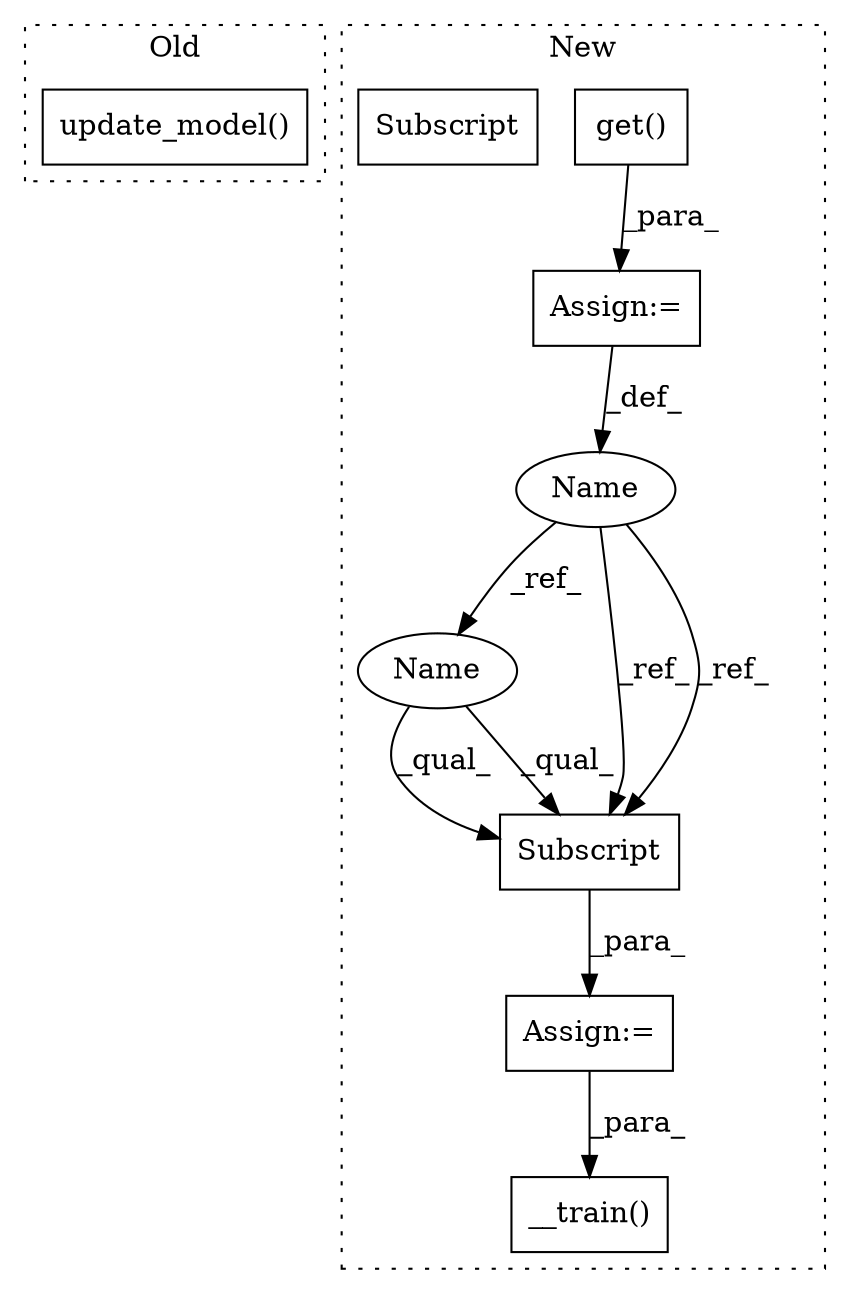 digraph G {
subgraph cluster0 {
1 [label="update_model()" a="75" s="1281,1326" l="26,1" shape="box"];
label = "Old";
style="dotted";
}
subgraph cluster1 {
2 [label="__train()" a="75" s="1579,1648" l="13,1" shape="box"];
3 [label="get()" a="75" s="1314,1366" l="15,1" shape="box"];
4 [label="Assign:=" a="68" s="1390" l="3" shape="box"];
5 [label="Name" a="87" s="1296" l="15" shape="ellipse"];
6 [label="Subscript" a="63" s="1393,0" l="31,0" shape="box"];
7 [label="Assign:=" a="68" s="1311" l="3" shape="box"];
8 [label="Name" a="87" s="1393" l="15" shape="ellipse"];
9 [label="Subscript" a="63" s="1393,0" l="31,0" shape="box"];
label = "New";
style="dotted";
}
3 -> 7 [label="_para_"];
4 -> 2 [label="_para_"];
5 -> 9 [label="_ref_"];
5 -> 8 [label="_ref_"];
5 -> 9 [label="_ref_"];
7 -> 5 [label="_def_"];
8 -> 9 [label="_qual_"];
8 -> 9 [label="_qual_"];
9 -> 4 [label="_para_"];
}
